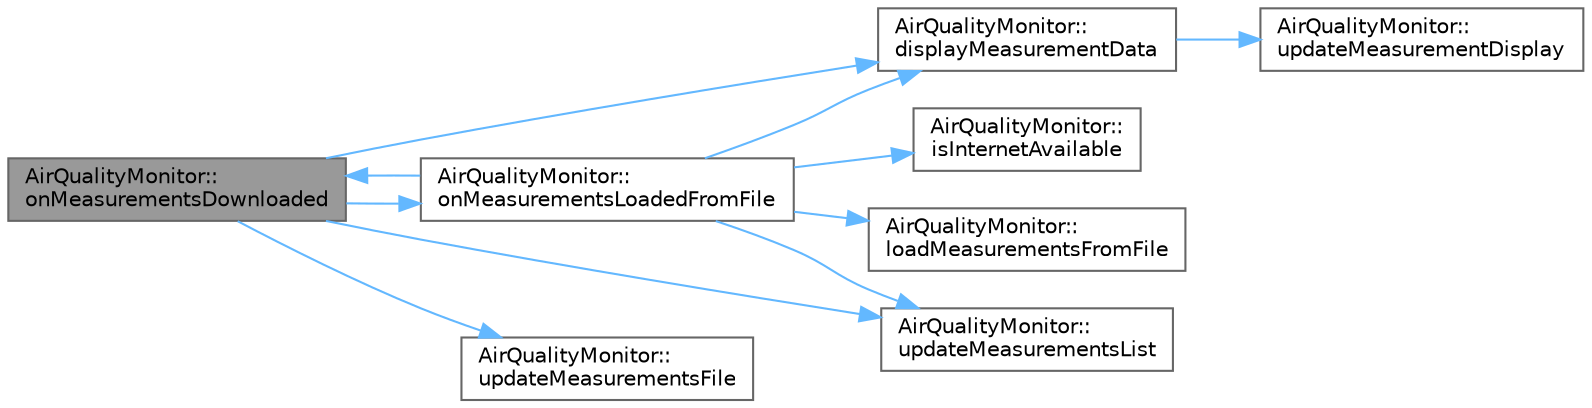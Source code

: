 digraph "AirQualityMonitor::onMeasurementsDownloaded"
{
 // LATEX_PDF_SIZE
  bgcolor="transparent";
  edge [fontname=Helvetica,fontsize=10,labelfontname=Helvetica,labelfontsize=10];
  node [fontname=Helvetica,fontsize=10,shape=box,height=0.2,width=0.4];
  rankdir="LR";
  Node1 [id="Node000001",label="AirQualityMonitor::\lonMeasurementsDownloaded",height=0.2,width=0.4,color="gray40", fillcolor="grey60", style="filled", fontcolor="black",tooltip="Obsługuje zakończenie pobierania danych pomiarowych."];
  Node1 -> Node2 [id="edge1_Node000001_Node000002",color="steelblue1",style="solid",tooltip=" "];
  Node2 [id="Node000002",label="AirQualityMonitor::\ldisplayMeasurementData",height=0.2,width=0.4,color="grey40", fillcolor="white", style="filled",URL="$class_air_quality_monitor.html#a8942b05c57dbe9a6886d4c633e718f46",tooltip="Wyświetla dane pomiarowe w interfejsie użytkownika."];
  Node2 -> Node3 [id="edge2_Node000002_Node000003",color="steelblue1",style="solid",tooltip=" "];
  Node3 [id="Node000003",label="AirQualityMonitor::\lupdateMeasurementDisplay",height=0.2,width=0.4,color="grey40", fillcolor="white", style="filled",URL="$class_air_quality_monitor.html#acd41767c5abd0e7f5ede406615b548e2",tooltip="Aktualizuje wyświetlanie wykresu i statystyk pomiarów."];
  Node1 -> Node4 [id="edge3_Node000001_Node000004",color="steelblue1",style="solid",tooltip=" "];
  Node4 [id="Node000004",label="AirQualityMonitor::\lonMeasurementsLoadedFromFile",height=0.2,width=0.4,color="grey40", fillcolor="white", style="filled",URL="$class_air_quality_monitor.html#a8ce222412580a45a82124e1a4ad821df",tooltip="Ładuje dane pomiarowe dla sensora z pliku lokalnego."];
  Node4 -> Node2 [id="edge4_Node000004_Node000002",color="steelblue1",style="solid",tooltip=" "];
  Node4 -> Node5 [id="edge5_Node000004_Node000005",color="steelblue1",style="solid",tooltip=" "];
  Node5 [id="Node000005",label="AirQualityMonitor::\lisInternetAvailable",height=0.2,width=0.4,color="grey40", fillcolor="white", style="filled",URL="$class_air_quality_monitor.html#ae4866c5caafda9b0f2e2120d3bba6e9d",tooltip="Sprawdza czy połączenie z internetem jest dostępne."];
  Node4 -> Node6 [id="edge6_Node000004_Node000006",color="steelblue1",style="solid",tooltip=" "];
  Node6 [id="Node000006",label="AirQualityMonitor::\lloadMeasurementsFromFile",height=0.2,width=0.4,color="grey40", fillcolor="white", style="filled",URL="$class_air_quality_monitor.html#a759ee5a814969eaf3bbc70a68b5ed09d",tooltip="Ładuje dane pomiarowe z lokalnego pliku JSON."];
  Node4 -> Node1 [id="edge7_Node000004_Node000001",color="steelblue1",style="solid",tooltip=" "];
  Node4 -> Node7 [id="edge8_Node000004_Node000007",color="steelblue1",style="solid",tooltip=" "];
  Node7 [id="Node000007",label="AirQualityMonitor::\lupdateMeasurementsList",height=0.2,width=0.4,color="grey40", fillcolor="white", style="filled",URL="$class_air_quality_monitor.html#aa1fd12adcf51568a3df5355f5e7faa33",tooltip="Aktualizuje interfejs użytkownika danymi pomiarowymi."];
  Node1 -> Node8 [id="edge9_Node000001_Node000008",color="steelblue1",style="solid",tooltip=" "];
  Node8 [id="Node000008",label="AirQualityMonitor::\lupdateMeasurementsFile",height=0.2,width=0.4,color="grey40", fillcolor="white", style="filled",URL="$class_air_quality_monitor.html#a9602565754f315cb0106ce9950c3552e",tooltip="Aktualizuje lokalny plik pomiarów nowymi danymi."];
  Node1 -> Node7 [id="edge10_Node000001_Node000007",color="steelblue1",style="solid",tooltip=" "];
}
